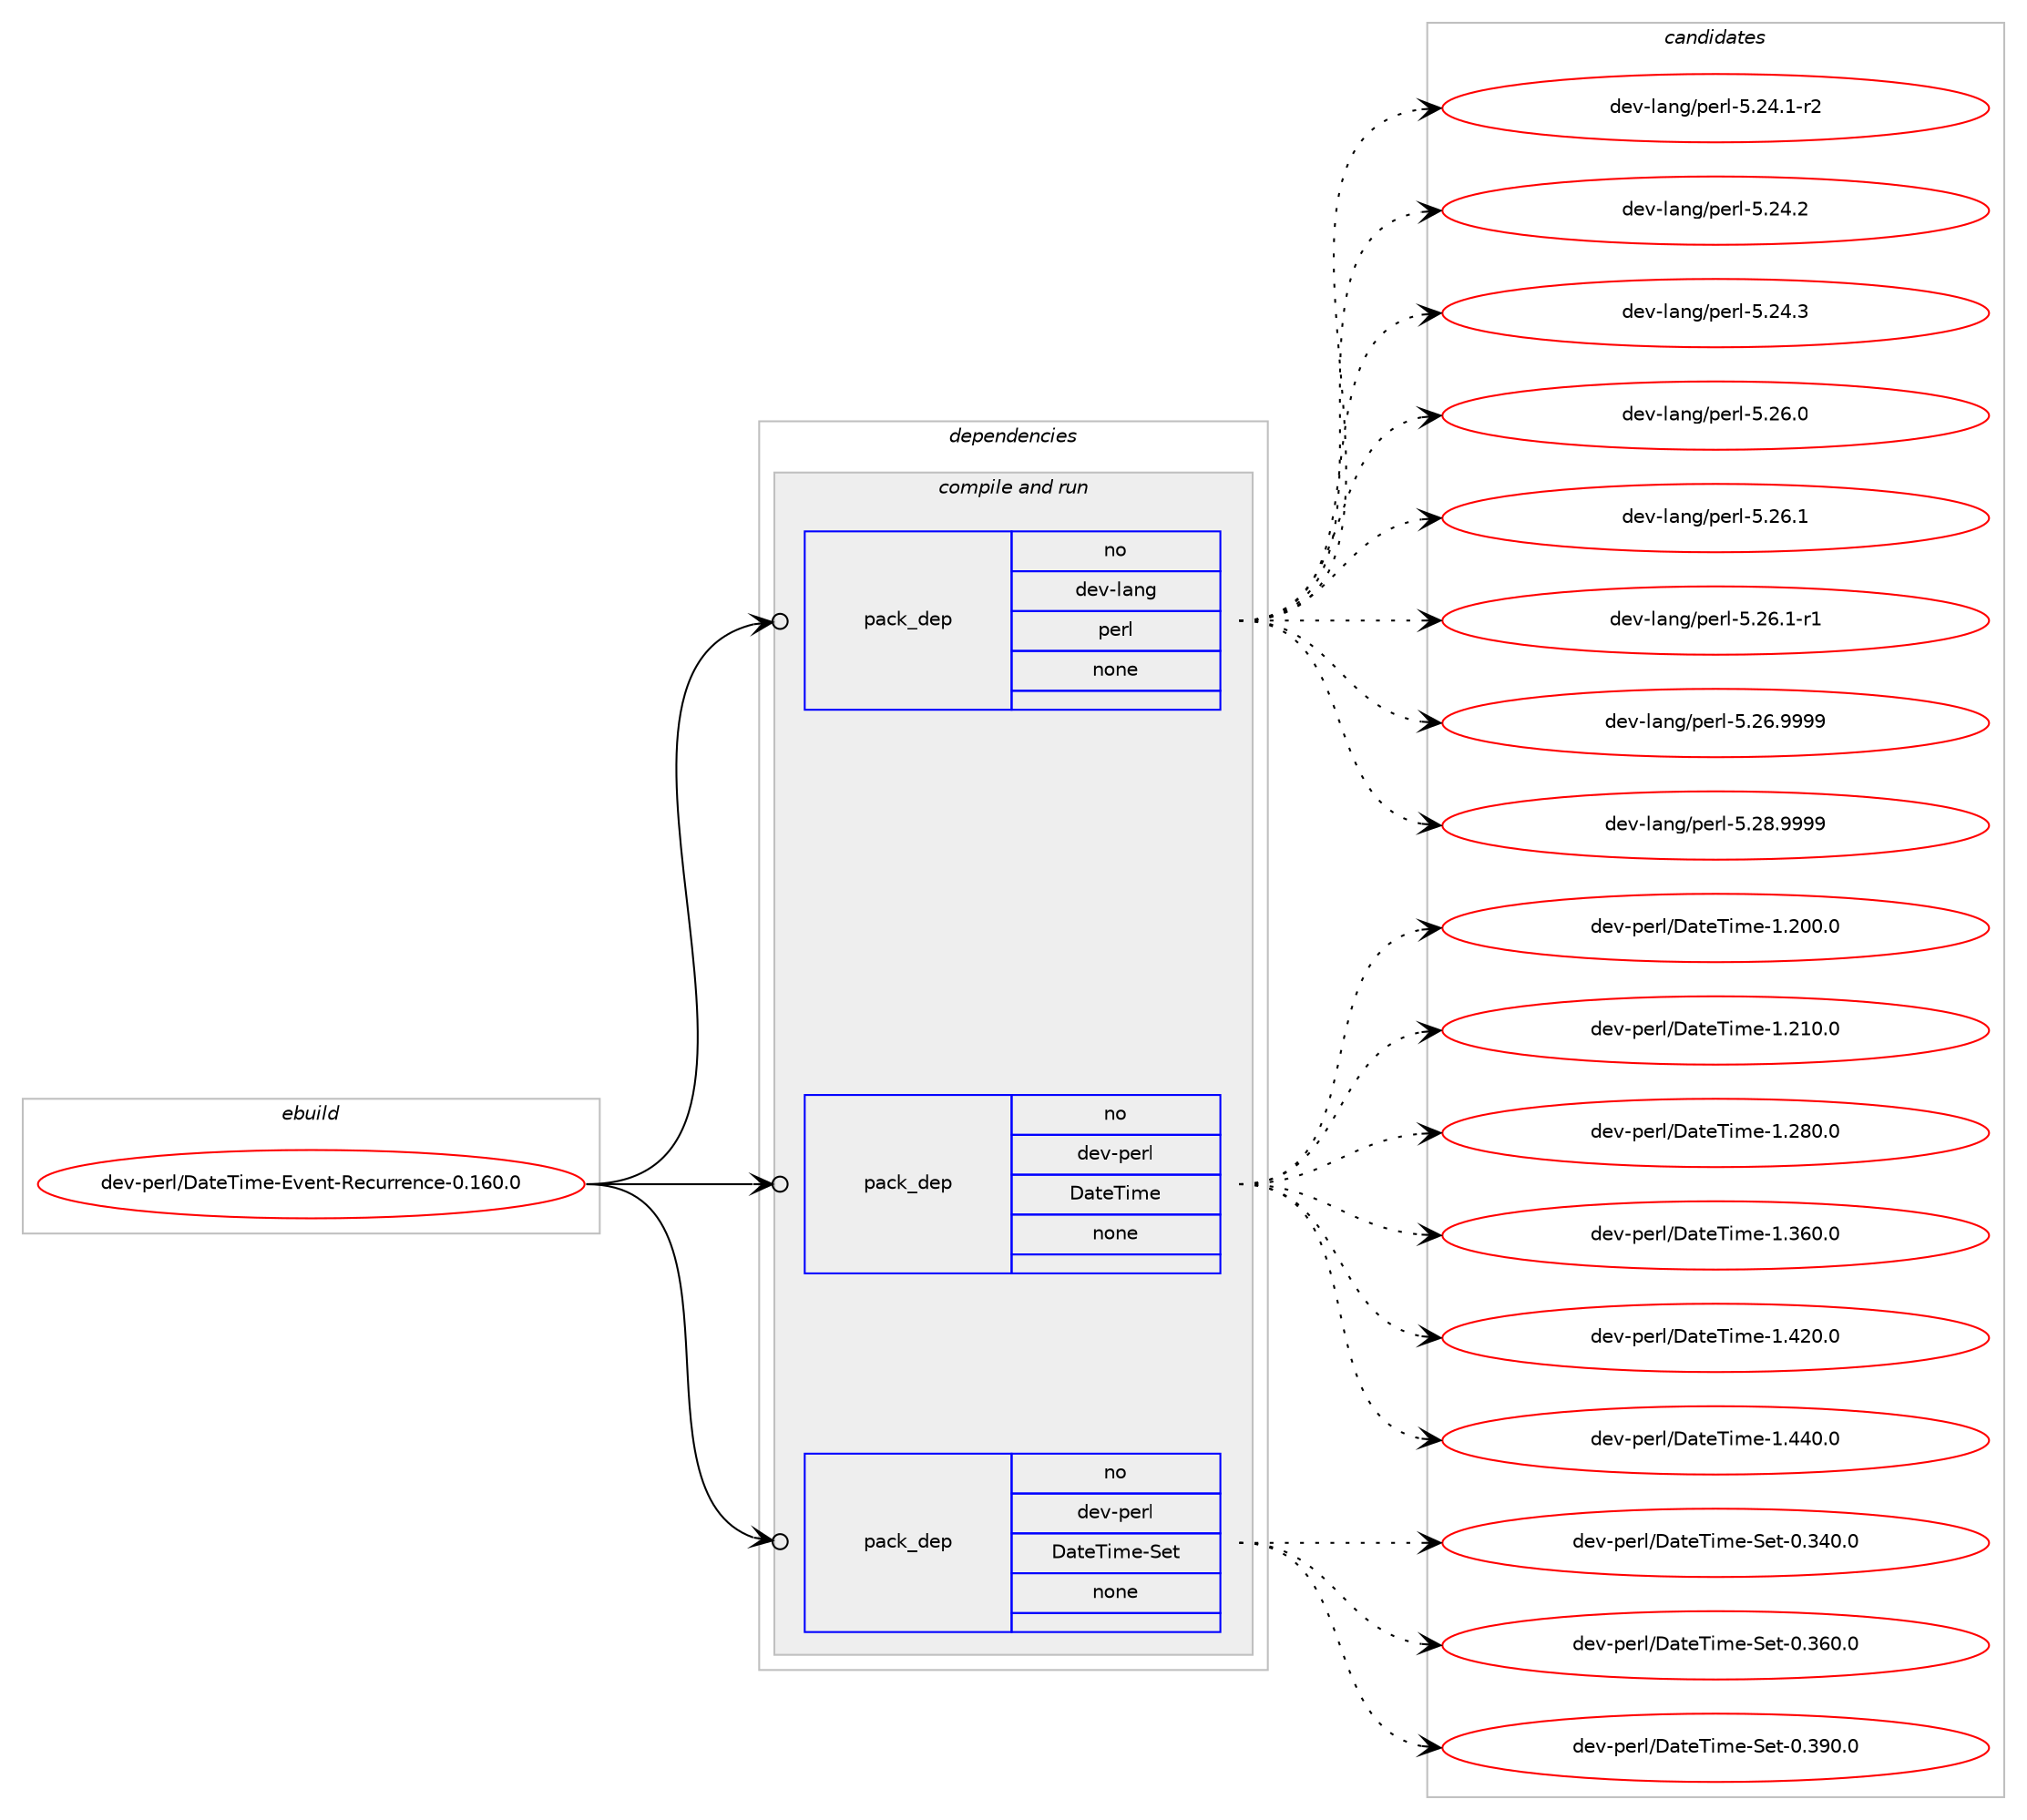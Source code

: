 digraph prolog {

# *************
# Graph options
# *************

newrank=true;
concentrate=true;
compound=true;
graph [rankdir=LR,fontname=Helvetica,fontsize=10,ranksep=1.5];#, ranksep=2.5, nodesep=0.2];
edge  [arrowhead=vee];
node  [fontname=Helvetica,fontsize=10];

# **********
# The ebuild
# **********

subgraph cluster_leftcol {
color=gray;
rank=same;
label=<<i>ebuild</i>>;
id [label="dev-perl/DateTime-Event-Recurrence-0.160.0", color=red, width=4, href="../dev-perl/DateTime-Event-Recurrence-0.160.0.svg"];
}

# ****************
# The dependencies
# ****************

subgraph cluster_midcol {
color=gray;
label=<<i>dependencies</i>>;
subgraph cluster_compile {
fillcolor="#eeeeee";
style=filled;
label=<<i>compile</i>>;
}
subgraph cluster_compileandrun {
fillcolor="#eeeeee";
style=filled;
label=<<i>compile and run</i>>;
subgraph pack97402 {
dependency128107 [label=<<TABLE BORDER="0" CELLBORDER="1" CELLSPACING="0" CELLPADDING="4" WIDTH="220"><TR><TD ROWSPAN="6" CELLPADDING="30">pack_dep</TD></TR><TR><TD WIDTH="110">no</TD></TR><TR><TD>dev-lang</TD></TR><TR><TD>perl</TD></TR><TR><TD>none</TD></TR><TR><TD></TD></TR></TABLE>>, shape=none, color=blue];
}
id:e -> dependency128107:w [weight=20,style="solid",arrowhead="odotvee"];
subgraph pack97403 {
dependency128108 [label=<<TABLE BORDER="0" CELLBORDER="1" CELLSPACING="0" CELLPADDING="4" WIDTH="220"><TR><TD ROWSPAN="6" CELLPADDING="30">pack_dep</TD></TR><TR><TD WIDTH="110">no</TD></TR><TR><TD>dev-perl</TD></TR><TR><TD>DateTime</TD></TR><TR><TD>none</TD></TR><TR><TD></TD></TR></TABLE>>, shape=none, color=blue];
}
id:e -> dependency128108:w [weight=20,style="solid",arrowhead="odotvee"];
subgraph pack97404 {
dependency128109 [label=<<TABLE BORDER="0" CELLBORDER="1" CELLSPACING="0" CELLPADDING="4" WIDTH="220"><TR><TD ROWSPAN="6" CELLPADDING="30">pack_dep</TD></TR><TR><TD WIDTH="110">no</TD></TR><TR><TD>dev-perl</TD></TR><TR><TD>DateTime-Set</TD></TR><TR><TD>none</TD></TR><TR><TD></TD></TR></TABLE>>, shape=none, color=blue];
}
id:e -> dependency128109:w [weight=20,style="solid",arrowhead="odotvee"];
}
subgraph cluster_run {
fillcolor="#eeeeee";
style=filled;
label=<<i>run</i>>;
}
}

# **************
# The candidates
# **************

subgraph cluster_choices {
rank=same;
color=gray;
label=<<i>candidates</i>>;

subgraph choice97402 {
color=black;
nodesep=1;
choice100101118451089711010347112101114108455346505246494511450 [label="dev-lang/perl-5.24.1-r2", color=red, width=4,href="../dev-lang/perl-5.24.1-r2.svg"];
choice10010111845108971101034711210111410845534650524650 [label="dev-lang/perl-5.24.2", color=red, width=4,href="../dev-lang/perl-5.24.2.svg"];
choice10010111845108971101034711210111410845534650524651 [label="dev-lang/perl-5.24.3", color=red, width=4,href="../dev-lang/perl-5.24.3.svg"];
choice10010111845108971101034711210111410845534650544648 [label="dev-lang/perl-5.26.0", color=red, width=4,href="../dev-lang/perl-5.26.0.svg"];
choice10010111845108971101034711210111410845534650544649 [label="dev-lang/perl-5.26.1", color=red, width=4,href="../dev-lang/perl-5.26.1.svg"];
choice100101118451089711010347112101114108455346505446494511449 [label="dev-lang/perl-5.26.1-r1", color=red, width=4,href="../dev-lang/perl-5.26.1-r1.svg"];
choice10010111845108971101034711210111410845534650544657575757 [label="dev-lang/perl-5.26.9999", color=red, width=4,href="../dev-lang/perl-5.26.9999.svg"];
choice10010111845108971101034711210111410845534650564657575757 [label="dev-lang/perl-5.28.9999", color=red, width=4,href="../dev-lang/perl-5.28.9999.svg"];
dependency128107:e -> choice100101118451089711010347112101114108455346505246494511450:w [style=dotted,weight="100"];
dependency128107:e -> choice10010111845108971101034711210111410845534650524650:w [style=dotted,weight="100"];
dependency128107:e -> choice10010111845108971101034711210111410845534650524651:w [style=dotted,weight="100"];
dependency128107:e -> choice10010111845108971101034711210111410845534650544648:w [style=dotted,weight="100"];
dependency128107:e -> choice10010111845108971101034711210111410845534650544649:w [style=dotted,weight="100"];
dependency128107:e -> choice100101118451089711010347112101114108455346505446494511449:w [style=dotted,weight="100"];
dependency128107:e -> choice10010111845108971101034711210111410845534650544657575757:w [style=dotted,weight="100"];
dependency128107:e -> choice10010111845108971101034711210111410845534650564657575757:w [style=dotted,weight="100"];
}
subgraph choice97403 {
color=black;
nodesep=1;
choice10010111845112101114108476897116101841051091014549465048484648 [label="dev-perl/DateTime-1.200.0", color=red, width=4,href="../dev-perl/DateTime-1.200.0.svg"];
choice10010111845112101114108476897116101841051091014549465049484648 [label="dev-perl/DateTime-1.210.0", color=red, width=4,href="../dev-perl/DateTime-1.210.0.svg"];
choice10010111845112101114108476897116101841051091014549465056484648 [label="dev-perl/DateTime-1.280.0", color=red, width=4,href="../dev-perl/DateTime-1.280.0.svg"];
choice10010111845112101114108476897116101841051091014549465154484648 [label="dev-perl/DateTime-1.360.0", color=red, width=4,href="../dev-perl/DateTime-1.360.0.svg"];
choice10010111845112101114108476897116101841051091014549465250484648 [label="dev-perl/DateTime-1.420.0", color=red, width=4,href="../dev-perl/DateTime-1.420.0.svg"];
choice10010111845112101114108476897116101841051091014549465252484648 [label="dev-perl/DateTime-1.440.0", color=red, width=4,href="../dev-perl/DateTime-1.440.0.svg"];
dependency128108:e -> choice10010111845112101114108476897116101841051091014549465048484648:w [style=dotted,weight="100"];
dependency128108:e -> choice10010111845112101114108476897116101841051091014549465049484648:w [style=dotted,weight="100"];
dependency128108:e -> choice10010111845112101114108476897116101841051091014549465056484648:w [style=dotted,weight="100"];
dependency128108:e -> choice10010111845112101114108476897116101841051091014549465154484648:w [style=dotted,weight="100"];
dependency128108:e -> choice10010111845112101114108476897116101841051091014549465250484648:w [style=dotted,weight="100"];
dependency128108:e -> choice10010111845112101114108476897116101841051091014549465252484648:w [style=dotted,weight="100"];
}
subgraph choice97404 {
color=black;
nodesep=1;
choice100101118451121011141084768971161018410510910145831011164548465152484648 [label="dev-perl/DateTime-Set-0.340.0", color=red, width=4,href="../dev-perl/DateTime-Set-0.340.0.svg"];
choice100101118451121011141084768971161018410510910145831011164548465154484648 [label="dev-perl/DateTime-Set-0.360.0", color=red, width=4,href="../dev-perl/DateTime-Set-0.360.0.svg"];
choice100101118451121011141084768971161018410510910145831011164548465157484648 [label="dev-perl/DateTime-Set-0.390.0", color=red, width=4,href="../dev-perl/DateTime-Set-0.390.0.svg"];
dependency128109:e -> choice100101118451121011141084768971161018410510910145831011164548465152484648:w [style=dotted,weight="100"];
dependency128109:e -> choice100101118451121011141084768971161018410510910145831011164548465154484648:w [style=dotted,weight="100"];
dependency128109:e -> choice100101118451121011141084768971161018410510910145831011164548465157484648:w [style=dotted,weight="100"];
}
}

}
